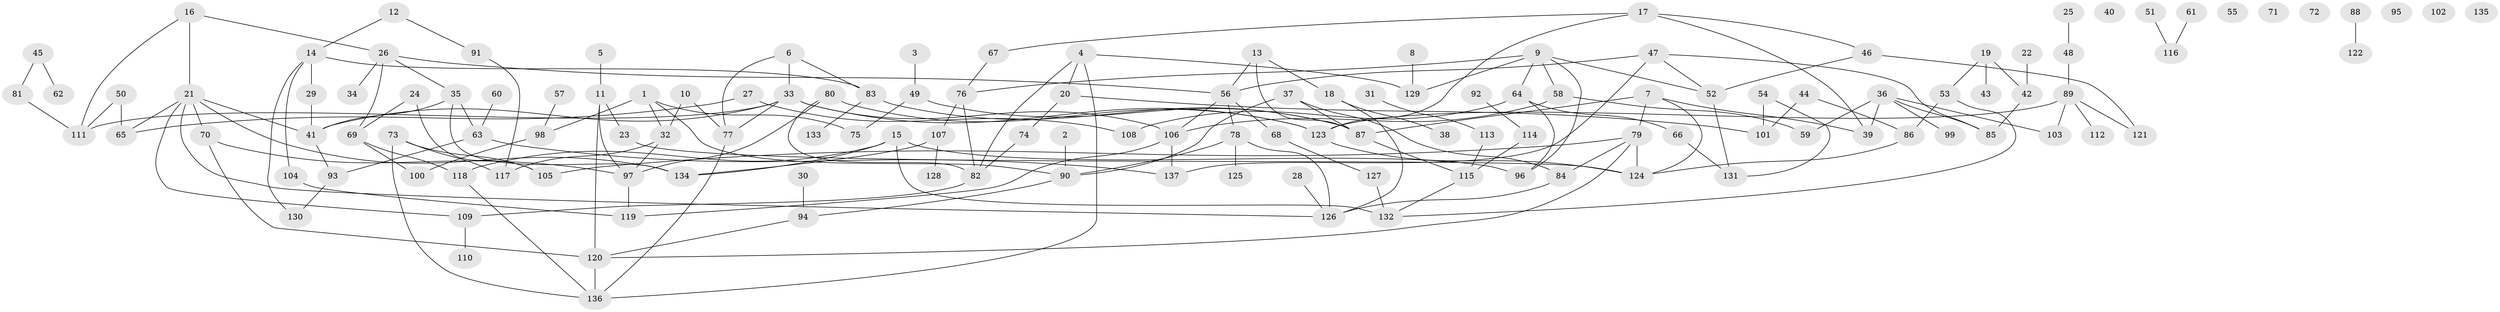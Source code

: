 // coarse degree distribution, {4: 0.13402061855670103, 1: 0.1958762886597938, 7: 0.07216494845360824, 3: 0.1958762886597938, 2: 0.17525773195876287, 5: 0.07216494845360824, 6: 0.05154639175257732, 9: 0.020618556701030927, 0: 0.08247422680412371}
// Generated by graph-tools (version 1.1) at 2025/23/03/03/25 07:23:29]
// undirected, 137 vertices, 188 edges
graph export_dot {
graph [start="1"]
  node [color=gray90,style=filled];
  1;
  2;
  3;
  4;
  5;
  6;
  7;
  8;
  9;
  10;
  11;
  12;
  13;
  14;
  15;
  16;
  17;
  18;
  19;
  20;
  21;
  22;
  23;
  24;
  25;
  26;
  27;
  28;
  29;
  30;
  31;
  32;
  33;
  34;
  35;
  36;
  37;
  38;
  39;
  40;
  41;
  42;
  43;
  44;
  45;
  46;
  47;
  48;
  49;
  50;
  51;
  52;
  53;
  54;
  55;
  56;
  57;
  58;
  59;
  60;
  61;
  62;
  63;
  64;
  65;
  66;
  67;
  68;
  69;
  70;
  71;
  72;
  73;
  74;
  75;
  76;
  77;
  78;
  79;
  80;
  81;
  82;
  83;
  84;
  85;
  86;
  87;
  88;
  89;
  90;
  91;
  92;
  93;
  94;
  95;
  96;
  97;
  98;
  99;
  100;
  101;
  102;
  103;
  104;
  105;
  106;
  107;
  108;
  109;
  110;
  111;
  112;
  113;
  114;
  115;
  116;
  117;
  118;
  119;
  120;
  121;
  122;
  123;
  124;
  125;
  126;
  127;
  128;
  129;
  130;
  131;
  132;
  133;
  134;
  135;
  136;
  137;
  1 -- 32;
  1 -- 75;
  1 -- 90;
  1 -- 98;
  2 -- 90;
  3 -- 49;
  4 -- 20;
  4 -- 82;
  4 -- 129;
  4 -- 136;
  5 -- 11;
  6 -- 33;
  6 -- 77;
  6 -- 83;
  7 -- 39;
  7 -- 79;
  7 -- 87;
  7 -- 124;
  8 -- 129;
  9 -- 52;
  9 -- 58;
  9 -- 64;
  9 -- 76;
  9 -- 96;
  9 -- 129;
  10 -- 32;
  10 -- 77;
  11 -- 23;
  11 -- 97;
  11 -- 120;
  12 -- 14;
  12 -- 91;
  13 -- 18;
  13 -- 56;
  13 -- 87;
  14 -- 29;
  14 -- 83;
  14 -- 104;
  14 -- 130;
  15 -- 96;
  15 -- 118;
  15 -- 132;
  15 -- 134;
  16 -- 21;
  16 -- 26;
  16 -- 111;
  17 -- 39;
  17 -- 46;
  17 -- 67;
  17 -- 123;
  18 -- 38;
  18 -- 126;
  19 -- 42;
  19 -- 43;
  19 -- 53;
  20 -- 74;
  20 -- 101;
  21 -- 41;
  21 -- 65;
  21 -- 70;
  21 -- 109;
  21 -- 126;
  21 -- 134;
  22 -- 42;
  23 -- 124;
  24 -- 69;
  24 -- 105;
  25 -- 48;
  26 -- 34;
  26 -- 35;
  26 -- 56;
  26 -- 69;
  27 -- 65;
  27 -- 108;
  28 -- 126;
  29 -- 41;
  30 -- 94;
  31 -- 113;
  32 -- 97;
  32 -- 117;
  33 -- 41;
  33 -- 77;
  33 -- 106;
  33 -- 111;
  33 -- 123;
  35 -- 41;
  35 -- 63;
  35 -- 134;
  36 -- 39;
  36 -- 59;
  36 -- 85;
  36 -- 99;
  36 -- 103;
  37 -- 84;
  37 -- 87;
  37 -- 90;
  41 -- 93;
  42 -- 85;
  44 -- 86;
  44 -- 101;
  45 -- 62;
  45 -- 81;
  46 -- 52;
  46 -- 121;
  47 -- 52;
  47 -- 56;
  47 -- 85;
  47 -- 137;
  48 -- 89;
  49 -- 75;
  49 -- 87;
  50 -- 65;
  50 -- 111;
  51 -- 116;
  52 -- 131;
  53 -- 86;
  53 -- 132;
  54 -- 101;
  54 -- 131;
  56 -- 68;
  56 -- 78;
  56 -- 106;
  57 -- 98;
  58 -- 59;
  58 -- 106;
  60 -- 63;
  61 -- 116;
  63 -- 93;
  63 -- 137;
  64 -- 66;
  64 -- 96;
  64 -- 108;
  66 -- 131;
  67 -- 76;
  68 -- 127;
  69 -- 100;
  69 -- 118;
  70 -- 97;
  70 -- 120;
  73 -- 105;
  73 -- 117;
  73 -- 136;
  74 -- 82;
  76 -- 82;
  76 -- 107;
  77 -- 136;
  78 -- 90;
  78 -- 125;
  78 -- 126;
  79 -- 84;
  79 -- 105;
  79 -- 120;
  79 -- 124;
  80 -- 82;
  80 -- 97;
  80 -- 123;
  81 -- 111;
  82 -- 109;
  83 -- 87;
  83 -- 133;
  84 -- 126;
  86 -- 124;
  87 -- 115;
  88 -- 122;
  89 -- 103;
  89 -- 112;
  89 -- 121;
  89 -- 123;
  90 -- 94;
  91 -- 117;
  92 -- 114;
  93 -- 130;
  94 -- 120;
  97 -- 119;
  98 -- 100;
  104 -- 119;
  106 -- 119;
  106 -- 137;
  107 -- 128;
  107 -- 134;
  109 -- 110;
  113 -- 115;
  114 -- 115;
  115 -- 132;
  118 -- 136;
  120 -- 136;
  123 -- 124;
  127 -- 132;
}
